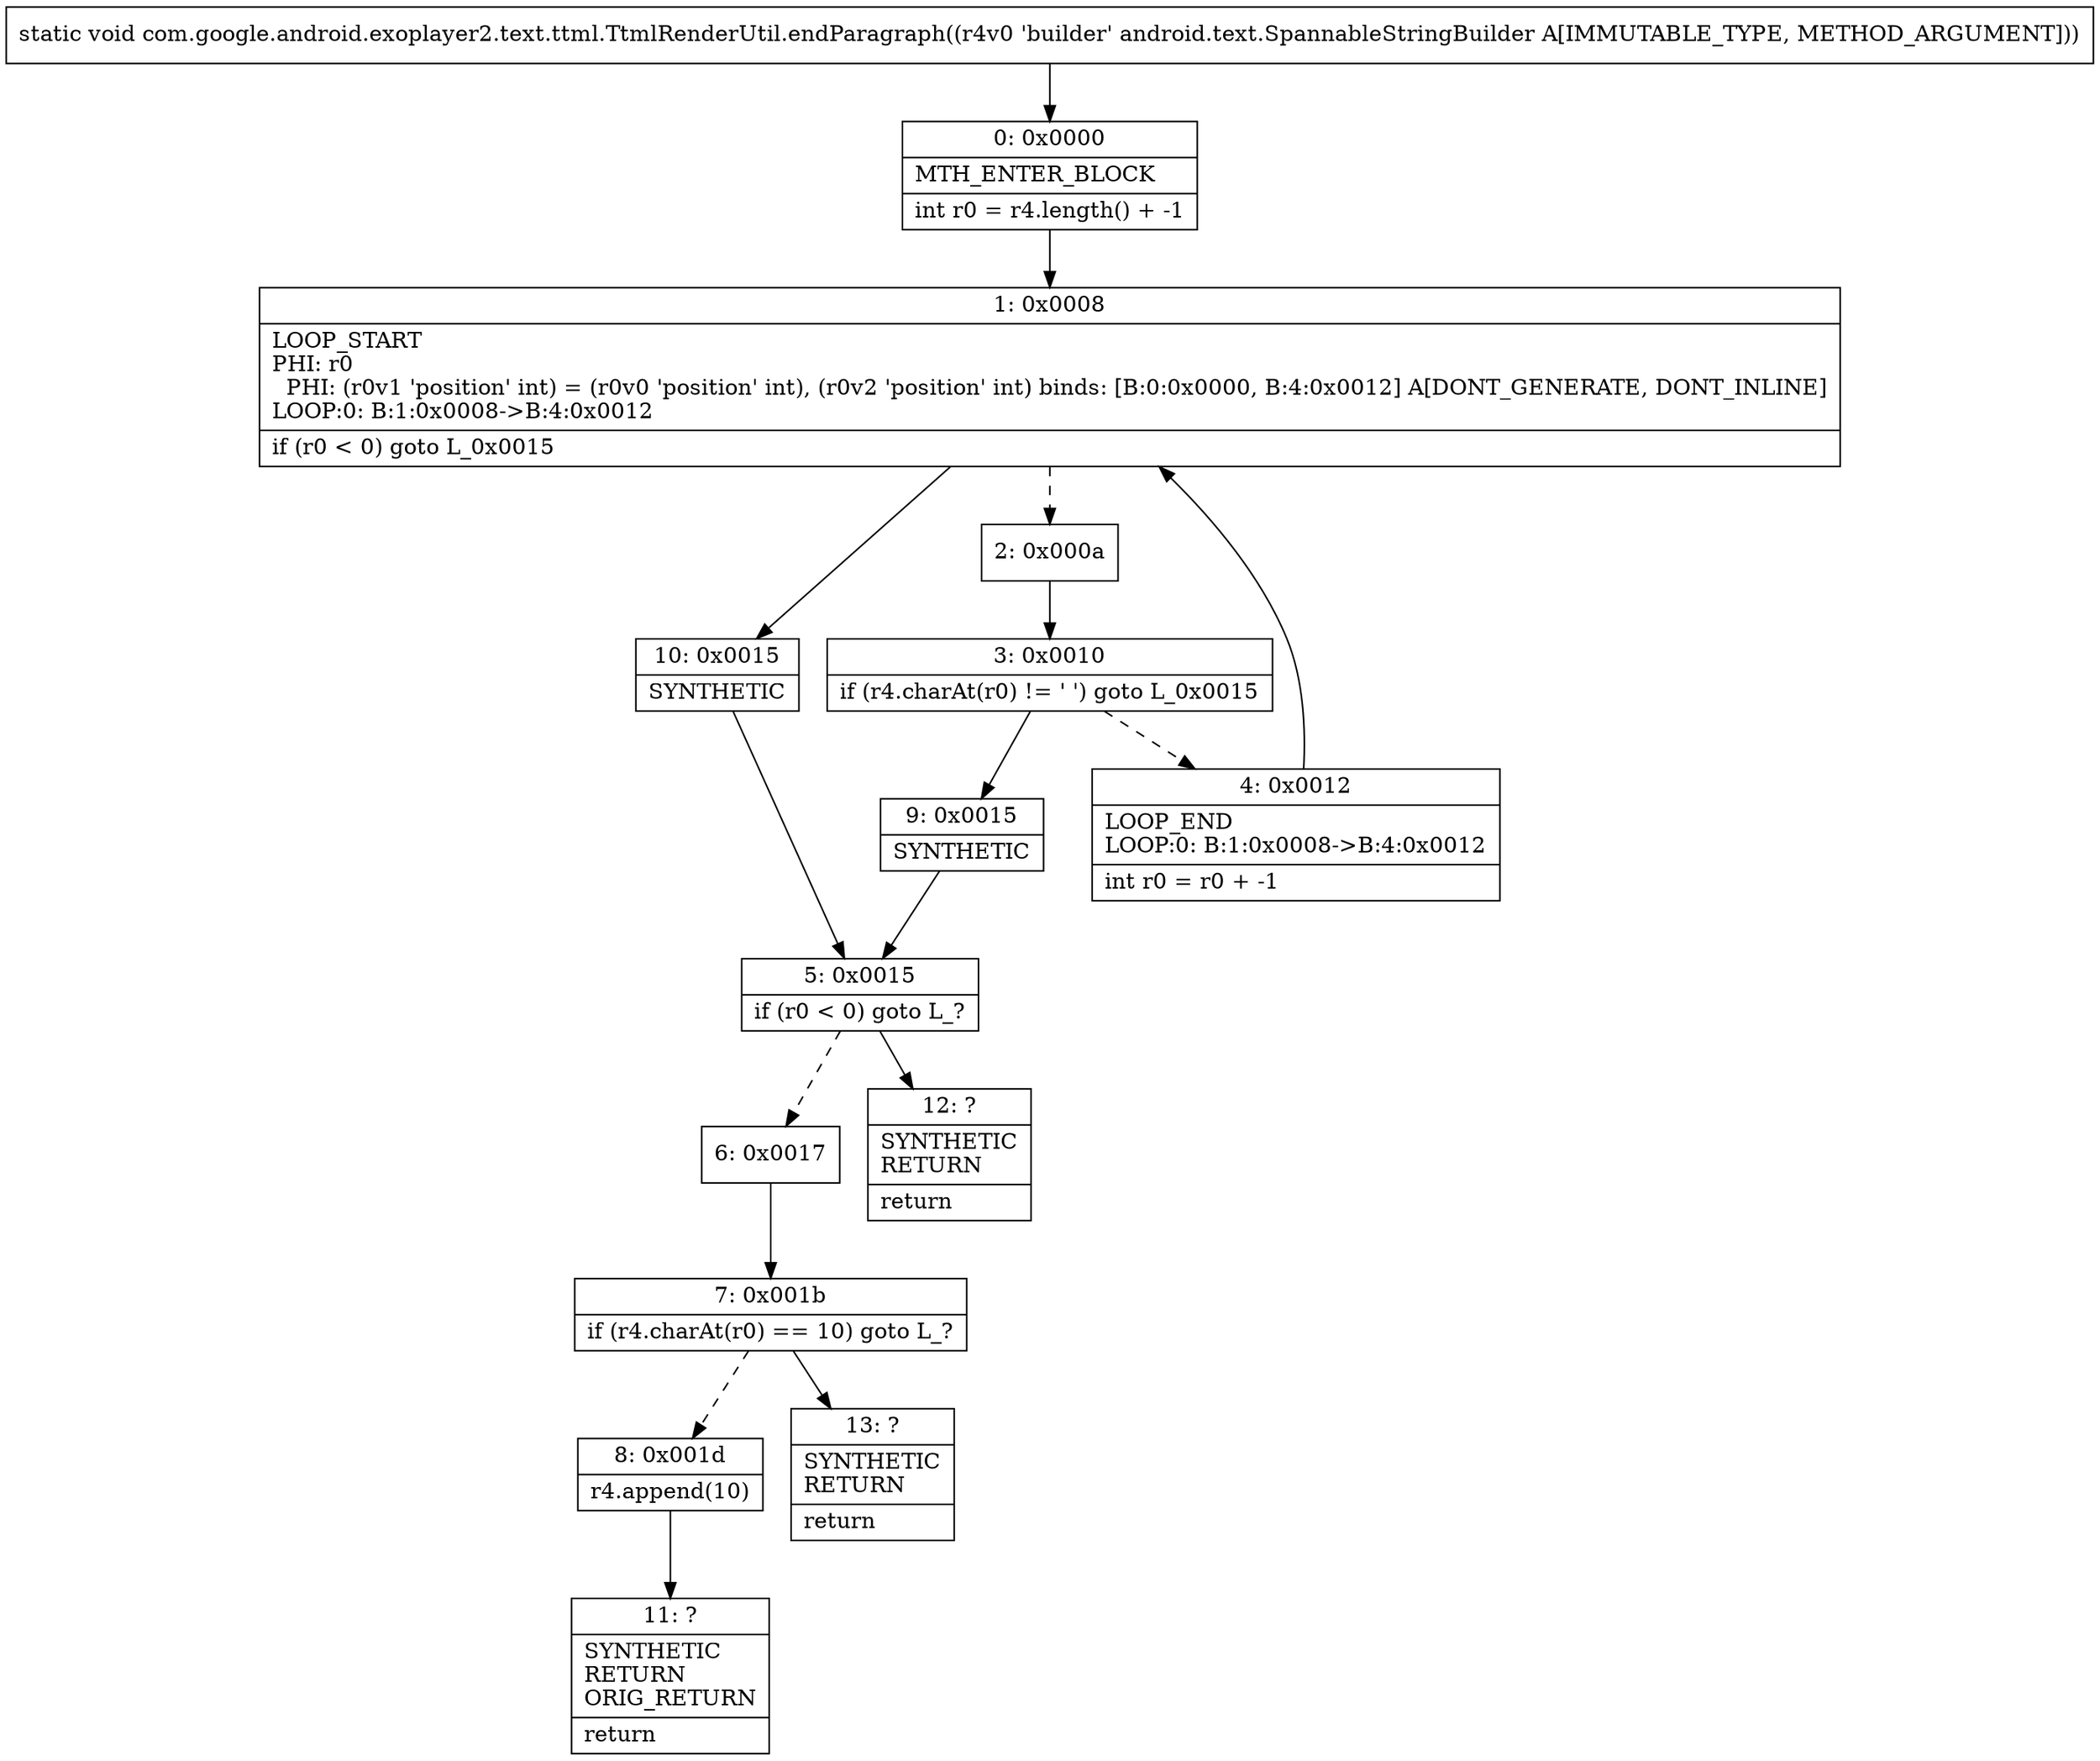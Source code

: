 digraph "CFG forcom.google.android.exoplayer2.text.ttml.TtmlRenderUtil.endParagraph(Landroid\/text\/SpannableStringBuilder;)V" {
Node_0 [shape=record,label="{0\:\ 0x0000|MTH_ENTER_BLOCK\l|int r0 = r4.length() + \-1\l}"];
Node_1 [shape=record,label="{1\:\ 0x0008|LOOP_START\lPHI: r0 \l  PHI: (r0v1 'position' int) = (r0v0 'position' int), (r0v2 'position' int) binds: [B:0:0x0000, B:4:0x0012] A[DONT_GENERATE, DONT_INLINE]\lLOOP:0: B:1:0x0008\-\>B:4:0x0012\l|if (r0 \< 0) goto L_0x0015\l}"];
Node_2 [shape=record,label="{2\:\ 0x000a}"];
Node_3 [shape=record,label="{3\:\ 0x0010|if (r4.charAt(r0) != ' ') goto L_0x0015\l}"];
Node_4 [shape=record,label="{4\:\ 0x0012|LOOP_END\lLOOP:0: B:1:0x0008\-\>B:4:0x0012\l|int r0 = r0 + \-1\l}"];
Node_5 [shape=record,label="{5\:\ 0x0015|if (r0 \< 0) goto L_?\l}"];
Node_6 [shape=record,label="{6\:\ 0x0017}"];
Node_7 [shape=record,label="{7\:\ 0x001b|if (r4.charAt(r0) == 10) goto L_?\l}"];
Node_8 [shape=record,label="{8\:\ 0x001d|r4.append(10)\l}"];
Node_9 [shape=record,label="{9\:\ 0x0015|SYNTHETIC\l}"];
Node_10 [shape=record,label="{10\:\ 0x0015|SYNTHETIC\l}"];
Node_11 [shape=record,label="{11\:\ ?|SYNTHETIC\lRETURN\lORIG_RETURN\l|return\l}"];
Node_12 [shape=record,label="{12\:\ ?|SYNTHETIC\lRETURN\l|return\l}"];
Node_13 [shape=record,label="{13\:\ ?|SYNTHETIC\lRETURN\l|return\l}"];
MethodNode[shape=record,label="{static void com.google.android.exoplayer2.text.ttml.TtmlRenderUtil.endParagraph((r4v0 'builder' android.text.SpannableStringBuilder A[IMMUTABLE_TYPE, METHOD_ARGUMENT])) }"];
MethodNode -> Node_0;
Node_0 -> Node_1;
Node_1 -> Node_2[style=dashed];
Node_1 -> Node_10;
Node_2 -> Node_3;
Node_3 -> Node_4[style=dashed];
Node_3 -> Node_9;
Node_4 -> Node_1;
Node_5 -> Node_6[style=dashed];
Node_5 -> Node_12;
Node_6 -> Node_7;
Node_7 -> Node_8[style=dashed];
Node_7 -> Node_13;
Node_8 -> Node_11;
Node_9 -> Node_5;
Node_10 -> Node_5;
}

